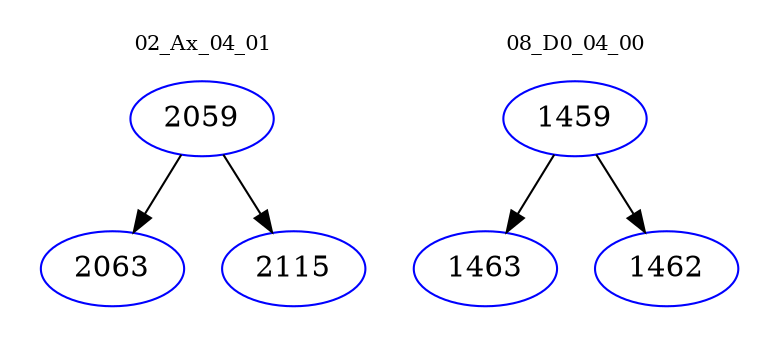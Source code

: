 digraph{
subgraph cluster_0 {
color = white
label = "02_Ax_04_01";
fontsize=10;
T0_2059 [label="2059", color="blue"]
T0_2059 -> T0_2063 [color="black"]
T0_2063 [label="2063", color="blue"]
T0_2059 -> T0_2115 [color="black"]
T0_2115 [label="2115", color="blue"]
}
subgraph cluster_1 {
color = white
label = "08_D0_04_00";
fontsize=10;
T1_1459 [label="1459", color="blue"]
T1_1459 -> T1_1463 [color="black"]
T1_1463 [label="1463", color="blue"]
T1_1459 -> T1_1462 [color="black"]
T1_1462 [label="1462", color="blue"]
}
}

